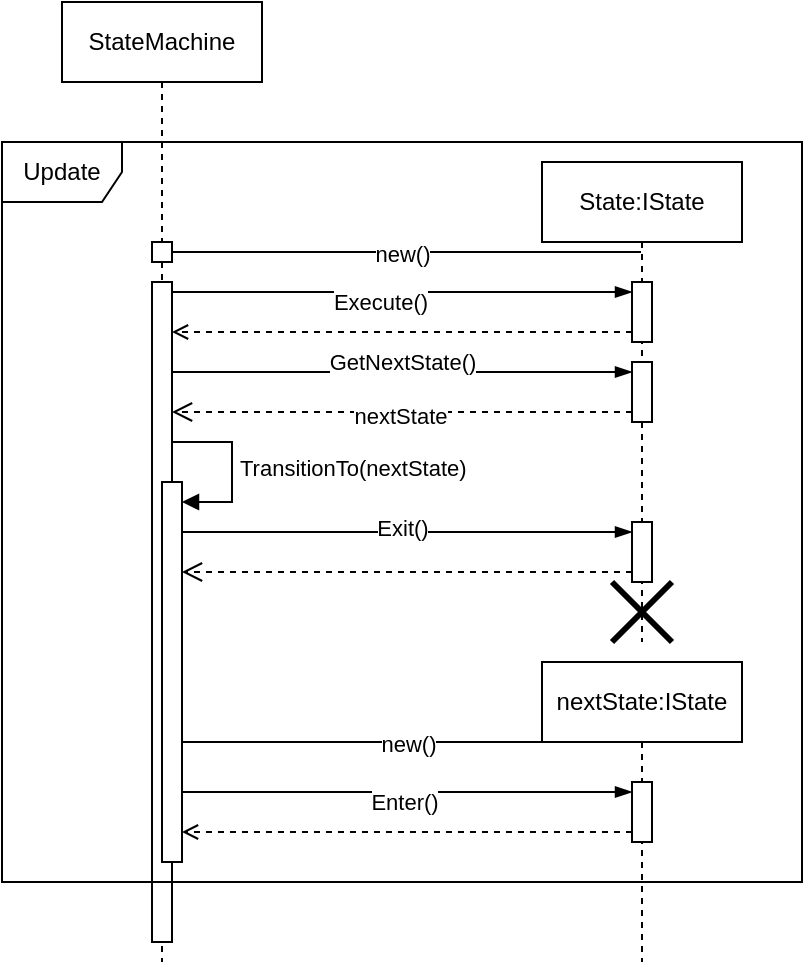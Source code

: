 <mxfile version="24.8.4">
  <diagram name="Page-1" id="b5b7bab2-c9e2-2cf4-8b2a-24fd1a2a6d21">
    <mxGraphModel dx="1232" dy="1076" grid="1" gridSize="10" guides="1" tooltips="1" connect="1" arrows="1" fold="1" page="1" pageScale="1" pageWidth="583" pageHeight="827" background="none" math="0" shadow="0">
      <root>
        <mxCell id="0" />
        <mxCell id="1" parent="0" />
        <mxCell id="eCR8nNRvOomWGx0gUDTw-1" value="StateMachine" style="shape=umlLifeline;perimeter=lifelinePerimeter;whiteSpace=wrap;html=1;container=1;dropTarget=0;collapsible=0;recursiveResize=0;outlineConnect=0;portConstraint=eastwest;newEdgeStyle={&quot;edgeStyle&quot;:&quot;elbowEdgeStyle&quot;,&quot;elbow&quot;:&quot;vertical&quot;,&quot;curved&quot;:0,&quot;rounded&quot;:0};" vertex="1" parent="1">
          <mxGeometry x="122" y="174" width="100" height="480" as="geometry" />
        </mxCell>
        <mxCell id="eCR8nNRvOomWGx0gUDTw-4" value="" style="html=1;points=[[0,0,0,0,5],[0,1,0,0,-5],[1,0,0,0,5],[1,1,0,0,-5]];perimeter=orthogonalPerimeter;outlineConnect=0;targetShapes=umlLifeline;portConstraint=eastwest;newEdgeStyle={&quot;curved&quot;:0,&quot;rounded&quot;:0};" vertex="1" parent="eCR8nNRvOomWGx0gUDTw-1">
          <mxGeometry x="45" y="120" width="10" height="10" as="geometry" />
        </mxCell>
        <mxCell id="eCR8nNRvOomWGx0gUDTw-9" value="" style="html=1;points=[[0,0,0,0,5],[0,1,0,0,-5],[1,0,0,0,5],[1,1,0,0,-5]];perimeter=orthogonalPerimeter;outlineConnect=0;targetShapes=umlLifeline;portConstraint=eastwest;newEdgeStyle={&quot;curved&quot;:0,&quot;rounded&quot;:0};" vertex="1" parent="eCR8nNRvOomWGx0gUDTw-1">
          <mxGeometry x="45" y="140" width="10" height="330" as="geometry" />
        </mxCell>
        <mxCell id="eCR8nNRvOomWGx0gUDTw-17" value="" style="html=1;points=[[0,0,0,0,5],[0,1,0,0,-5],[1,0,0,0,5],[1,1,0,0,-5]];perimeter=orthogonalPerimeter;outlineConnect=0;targetShapes=umlLifeline;portConstraint=eastwest;newEdgeStyle={&quot;curved&quot;:0,&quot;rounded&quot;:0};" vertex="1" parent="eCR8nNRvOomWGx0gUDTw-1">
          <mxGeometry x="50" y="240" width="10" height="190" as="geometry" />
        </mxCell>
        <mxCell id="eCR8nNRvOomWGx0gUDTw-18" value="TransitionTo(nextState)" style="html=1;align=left;spacingLeft=2;endArrow=block;rounded=0;edgeStyle=orthogonalEdgeStyle;curved=0;rounded=0;" edge="1" target="eCR8nNRvOomWGx0gUDTw-17" parent="eCR8nNRvOomWGx0gUDTw-1">
          <mxGeometry relative="1" as="geometry">
            <mxPoint x="55" y="220" as="sourcePoint" />
            <Array as="points">
              <mxPoint x="85" y="250" />
            </Array>
          </mxGeometry>
        </mxCell>
        <mxCell id="eCR8nNRvOomWGx0gUDTw-2" value="State:IState" style="shape=umlLifeline;perimeter=lifelinePerimeter;whiteSpace=wrap;html=1;container=1;dropTarget=0;collapsible=0;recursiveResize=0;outlineConnect=0;portConstraint=eastwest;newEdgeStyle={&quot;edgeStyle&quot;:&quot;elbowEdgeStyle&quot;,&quot;elbow&quot;:&quot;vertical&quot;,&quot;curved&quot;:0,&quot;rounded&quot;:0};" vertex="1" parent="1">
          <mxGeometry x="362" y="254" width="100" height="240" as="geometry" />
        </mxCell>
        <mxCell id="eCR8nNRvOomWGx0gUDTw-7" value="" style="html=1;points=[[0,0,0,0,5],[0,1,0,0,-5],[1,0,0,0,5],[1,1,0,0,-5]];perimeter=orthogonalPerimeter;outlineConnect=0;targetShapes=umlLifeline;portConstraint=eastwest;newEdgeStyle={&quot;curved&quot;:0,&quot;rounded&quot;:0};" vertex="1" parent="eCR8nNRvOomWGx0gUDTw-2">
          <mxGeometry x="45" y="60" width="10" height="30" as="geometry" />
        </mxCell>
        <mxCell id="eCR8nNRvOomWGx0gUDTw-13" value="" style="html=1;points=[[0,0,0,0,5],[0,1,0,0,-5],[1,0,0,0,5],[1,1,0,0,-5]];perimeter=orthogonalPerimeter;outlineConnect=0;targetShapes=umlLifeline;portConstraint=eastwest;newEdgeStyle={&quot;curved&quot;:0,&quot;rounded&quot;:0};" vertex="1" parent="eCR8nNRvOomWGx0gUDTw-2">
          <mxGeometry x="45" y="100" width="10" height="30" as="geometry" />
        </mxCell>
        <mxCell id="eCR8nNRvOomWGx0gUDTw-21" value="" style="html=1;points=[[0,0,0,0,5],[0,1,0,0,-5],[1,0,0,0,5],[1,1,0,0,-5]];perimeter=orthogonalPerimeter;outlineConnect=0;targetShapes=umlLifeline;portConstraint=eastwest;newEdgeStyle={&quot;curved&quot;:0,&quot;rounded&quot;:0};" vertex="1" parent="eCR8nNRvOomWGx0gUDTw-2">
          <mxGeometry x="45" y="180" width="10" height="30" as="geometry" />
        </mxCell>
        <mxCell id="eCR8nNRvOomWGx0gUDTw-32" value="" style="shape=umlDestroy;whiteSpace=wrap;html=1;strokeWidth=3;targetShapes=umlLifeline;" vertex="1" parent="eCR8nNRvOomWGx0gUDTw-2">
          <mxGeometry x="35" y="210" width="30" height="30" as="geometry" />
        </mxCell>
        <mxCell id="eCR8nNRvOomWGx0gUDTw-3" value="" style="fontSize=12;html=1;endArrow=none;endFill=0;rounded=0;exitX=1;exitY=0;exitDx=0;exitDy=5;exitPerimeter=0;elbow=vertical;" edge="1" parent="1" source="eCR8nNRvOomWGx0gUDTw-4" target="eCR8nNRvOomWGx0gUDTw-2">
          <mxGeometry width="160" relative="1" as="geometry">
            <mxPoint x="202" y="294" as="sourcePoint" />
            <mxPoint x="362" y="299" as="targetPoint" />
          </mxGeometry>
        </mxCell>
        <mxCell id="eCR8nNRvOomWGx0gUDTw-5" value="new()" style="edgeLabel;html=1;align=center;verticalAlign=middle;resizable=0;points=[];" vertex="1" connectable="0" parent="eCR8nNRvOomWGx0gUDTw-3">
          <mxGeometry x="-0.208" y="-1" relative="1" as="geometry">
            <mxPoint x="22" as="offset" />
          </mxGeometry>
        </mxCell>
        <mxCell id="eCR8nNRvOomWGx0gUDTw-8" value="" style="fontSize=12;html=1;endArrow=blockThin;endFill=1;rounded=0;entryX=0;entryY=0;entryDx=0;entryDy=5;entryPerimeter=0;" edge="1" parent="1" source="eCR8nNRvOomWGx0gUDTw-9" target="eCR8nNRvOomWGx0gUDTw-7">
          <mxGeometry width="160" relative="1" as="geometry">
            <mxPoint x="179" y="339" as="sourcePoint" />
            <mxPoint x="332" y="334" as="targetPoint" />
          </mxGeometry>
        </mxCell>
        <mxCell id="eCR8nNRvOomWGx0gUDTw-10" value="Execute()" style="edgeLabel;html=1;align=center;verticalAlign=middle;resizable=0;points=[];" vertex="1" connectable="0" parent="eCR8nNRvOomWGx0gUDTw-8">
          <mxGeometry x="0.312" y="-1" relative="1" as="geometry">
            <mxPoint x="-47" y="4" as="offset" />
          </mxGeometry>
        </mxCell>
        <mxCell id="eCR8nNRvOomWGx0gUDTw-11" value="" style="edgeStyle=elbowEdgeStyle;fontSize=12;html=1;endArrow=open;endFill=0;rounded=0;exitX=0;exitY=1;exitDx=0;exitDy=-5;exitPerimeter=0;elbow=vertical;dashed=1;" edge="1" parent="1" source="eCR8nNRvOomWGx0gUDTw-7" target="eCR8nNRvOomWGx0gUDTw-9">
          <mxGeometry width="160" relative="1" as="geometry">
            <mxPoint x="189" y="349" as="sourcePoint" />
            <mxPoint x="179" y="359" as="targetPoint" />
          </mxGeometry>
        </mxCell>
        <mxCell id="eCR8nNRvOomWGx0gUDTw-14" value="" style="fontSize=12;html=1;endArrow=blockThin;endFill=1;rounded=0;entryX=0;entryY=0;entryDx=0;entryDy=5;entryPerimeter=0;" edge="1" parent="1" source="eCR8nNRvOomWGx0gUDTw-9" target="eCR8nNRvOomWGx0gUDTw-13">
          <mxGeometry width="160" relative="1" as="geometry">
            <mxPoint x="178" y="380" as="sourcePoint" />
            <mxPoint x="417" y="349" as="targetPoint" />
          </mxGeometry>
        </mxCell>
        <mxCell id="eCR8nNRvOomWGx0gUDTw-15" value="GetNextState()" style="edgeLabel;html=1;align=center;verticalAlign=middle;resizable=0;points=[];" vertex="1" connectable="0" parent="eCR8nNRvOomWGx0gUDTw-14">
          <mxGeometry x="0.312" y="-1" relative="1" as="geometry">
            <mxPoint x="-36" y="-6" as="offset" />
          </mxGeometry>
        </mxCell>
        <mxCell id="eCR8nNRvOomWGx0gUDTw-16" value="" style="html=1;verticalAlign=bottom;endArrow=open;dashed=1;endSize=8;curved=0;rounded=0;exitX=0;exitY=1;exitDx=0;exitDy=-5;exitPerimeter=0;" edge="1" parent="1" source="eCR8nNRvOomWGx0gUDTw-13" target="eCR8nNRvOomWGx0gUDTw-9">
          <mxGeometry relative="1" as="geometry">
            <mxPoint x="302" y="444" as="sourcePoint" />
            <mxPoint x="180" y="398" as="targetPoint" />
          </mxGeometry>
        </mxCell>
        <mxCell id="eCR8nNRvOomWGx0gUDTw-19" value="nextState" style="edgeLabel;html=1;align=center;verticalAlign=middle;resizable=0;points=[];" vertex="1" connectable="0" parent="eCR8nNRvOomWGx0gUDTw-16">
          <mxGeometry x="-0.143" y="2" relative="1" as="geometry">
            <mxPoint x="-18" as="offset" />
          </mxGeometry>
        </mxCell>
        <mxCell id="eCR8nNRvOomWGx0gUDTw-20" value="" style="fontSize=12;html=1;endArrow=blockThin;endFill=1;rounded=0;entryX=0;entryY=0;entryDx=0;entryDy=5;entryPerimeter=0;" edge="1" parent="1" source="eCR8nNRvOomWGx0gUDTw-17" target="eCR8nNRvOomWGx0gUDTw-21">
          <mxGeometry width="160" relative="1" as="geometry">
            <mxPoint x="182" y="458" as="sourcePoint" />
            <mxPoint x="382" y="474" as="targetPoint" />
          </mxGeometry>
        </mxCell>
        <mxCell id="eCR8nNRvOomWGx0gUDTw-22" value="Exit()" style="edgeLabel;html=1;align=center;verticalAlign=middle;resizable=0;points=[];" vertex="1" connectable="0" parent="eCR8nNRvOomWGx0gUDTw-20">
          <mxGeometry x="0.746" y="2" relative="1" as="geometry">
            <mxPoint x="-87" as="offset" />
          </mxGeometry>
        </mxCell>
        <mxCell id="eCR8nNRvOomWGx0gUDTw-23" value="" style="html=1;verticalAlign=bottom;endArrow=open;dashed=1;endSize=8;curved=0;rounded=0;exitX=0;exitY=1;exitDx=0;exitDy=-5;exitPerimeter=0;" edge="1" parent="1" source="eCR8nNRvOomWGx0gUDTw-21" target="eCR8nNRvOomWGx0gUDTw-17">
          <mxGeometry relative="1" as="geometry">
            <mxPoint x="332" y="484" as="sourcePoint" />
            <mxPoint x="182" y="475" as="targetPoint" />
          </mxGeometry>
        </mxCell>
        <mxCell id="eCR8nNRvOomWGx0gUDTw-25" value="nextState:IState" style="shape=umlLifeline;perimeter=lifelinePerimeter;whiteSpace=wrap;html=1;container=1;dropTarget=0;collapsible=0;recursiveResize=0;outlineConnect=0;portConstraint=eastwest;newEdgeStyle={&quot;edgeStyle&quot;:&quot;elbowEdgeStyle&quot;,&quot;elbow&quot;:&quot;vertical&quot;,&quot;curved&quot;:0,&quot;rounded&quot;:0};" vertex="1" parent="1">
          <mxGeometry x="362" y="504" width="100" height="150" as="geometry" />
        </mxCell>
        <mxCell id="eCR8nNRvOomWGx0gUDTw-26" value="" style="html=1;points=[[0,0,0,0,5],[0,1,0,0,-5],[1,0,0,0,5],[1,1,0,0,-5]];perimeter=orthogonalPerimeter;outlineConnect=0;targetShapes=umlLifeline;portConstraint=eastwest;newEdgeStyle={&quot;curved&quot;:0,&quot;rounded&quot;:0};" vertex="1" parent="eCR8nNRvOomWGx0gUDTw-25">
          <mxGeometry x="45" y="60" width="10" height="30" as="geometry" />
        </mxCell>
        <mxCell id="eCR8nNRvOomWGx0gUDTw-29" value="" style="fontSize=12;html=1;endArrow=none;endFill=0;rounded=0;elbow=vertical;" edge="1" parent="1" source="eCR8nNRvOomWGx0gUDTw-17" target="eCR8nNRvOomWGx0gUDTw-25">
          <mxGeometry width="160" relative="1" as="geometry">
            <mxPoint x="187" y="309" as="sourcePoint" />
            <mxPoint x="372" y="309" as="targetPoint" />
          </mxGeometry>
        </mxCell>
        <mxCell id="eCR8nNRvOomWGx0gUDTw-30" value="new()" style="edgeLabel;html=1;align=center;verticalAlign=middle;resizable=0;points=[];" vertex="1" connectable="0" parent="eCR8nNRvOomWGx0gUDTw-29">
          <mxGeometry x="-0.208" y="-1" relative="1" as="geometry">
            <mxPoint x="22" as="offset" />
          </mxGeometry>
        </mxCell>
        <mxCell id="eCR8nNRvOomWGx0gUDTw-33" value="" style="fontSize=12;html=1;endArrow=blockThin;endFill=1;rounded=0;entryX=0;entryY=0;entryDx=0;entryDy=5;entryPerimeter=0;" edge="1" parent="1" source="eCR8nNRvOomWGx0gUDTw-17" target="eCR8nNRvOomWGx0gUDTw-26">
          <mxGeometry width="160" relative="1" as="geometry">
            <mxPoint x="122" y="634" as="sourcePoint" />
            <mxPoint x="352" y="634" as="targetPoint" />
          </mxGeometry>
        </mxCell>
        <mxCell id="eCR8nNRvOomWGx0gUDTw-34" value="Enter()" style="edgeLabel;html=1;align=center;verticalAlign=middle;resizable=0;points=[];" vertex="1" connectable="0" parent="eCR8nNRvOomWGx0gUDTw-33">
          <mxGeometry x="0.312" y="-1" relative="1" as="geometry">
            <mxPoint x="-37" y="4" as="offset" />
          </mxGeometry>
        </mxCell>
        <mxCell id="eCR8nNRvOomWGx0gUDTw-35" value="" style="fontSize=12;html=1;endArrow=open;endFill=0;rounded=0;exitX=0;exitY=1;exitDx=0;exitDy=-5;exitPerimeter=0;elbow=vertical;dashed=1;" edge="1" parent="1" source="eCR8nNRvOomWGx0gUDTw-26" target="eCR8nNRvOomWGx0gUDTw-17">
          <mxGeometry width="160" relative="1" as="geometry">
            <mxPoint x="417" y="349" as="sourcePoint" />
            <mxPoint x="187" y="349" as="targetPoint" />
          </mxGeometry>
        </mxCell>
        <mxCell id="eCR8nNRvOomWGx0gUDTw-36" value="Update" style="shape=umlFrame;whiteSpace=wrap;html=1;pointerEvents=0;" vertex="1" parent="1">
          <mxGeometry x="92" y="244" width="400" height="370" as="geometry" />
        </mxCell>
      </root>
    </mxGraphModel>
  </diagram>
</mxfile>
